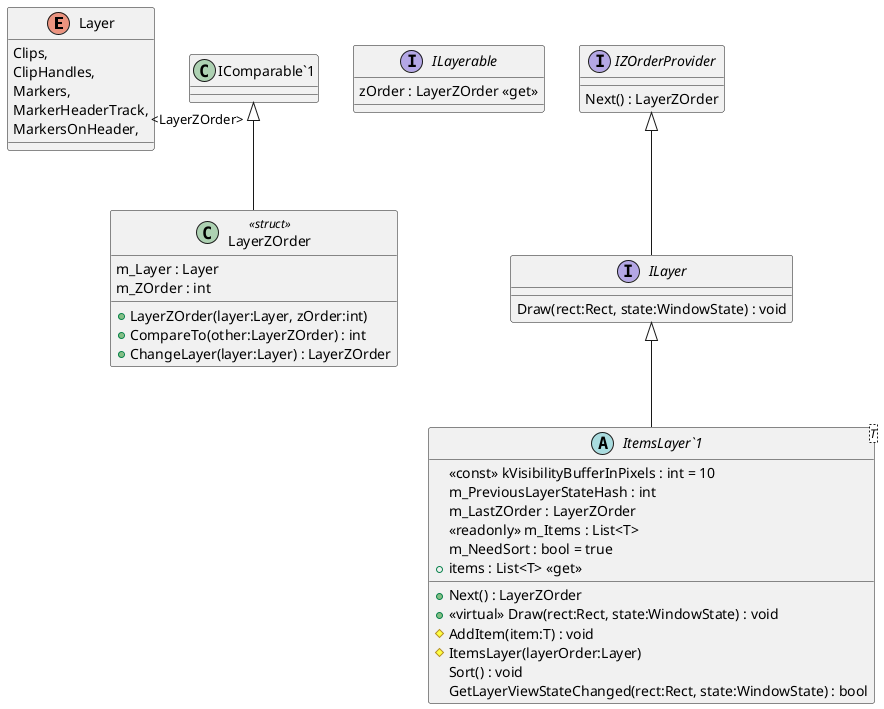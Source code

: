 @startuml
enum Layer {
    Clips,
    ClipHandles,
    Markers,
    MarkerHeaderTrack,
    MarkersOnHeader,
}
class LayerZOrder <<struct>> {
    m_Layer : Layer
    m_ZOrder : int
    + LayerZOrder(layer:Layer, zOrder:int)
    + CompareTo(other:LayerZOrder) : int
    + ChangeLayer(layer:Layer) : LayerZOrder
}
interface ILayerable {
    zOrder : LayerZOrder <<get>>
}
interface IZOrderProvider {
    Next() : LayerZOrder
}
interface ILayer {
    Draw(rect:Rect, state:WindowState) : void
}
abstract class "ItemsLayer`1"<T> {
    <<const>> kVisibilityBufferInPixels : int = 10
    m_PreviousLayerStateHash : int
    m_LastZOrder : LayerZOrder
    + Next() : LayerZOrder
    <<readonly>> m_Items : List<T>
    m_NeedSort : bool = true
    + <<virtual>> Draw(rect:Rect, state:WindowState) : void
    + items : List<T> <<get>>
    # AddItem(item:T) : void
    # ItemsLayer(layerOrder:Layer)
    Sort() : void
    GetLayerViewStateChanged(rect:Rect, state:WindowState) : bool
}
"IComparable`1" "<LayerZOrder>" <|-- LayerZOrder
IZOrderProvider <|-- ILayer
ILayer <|-- "ItemsLayer`1"
@enduml
